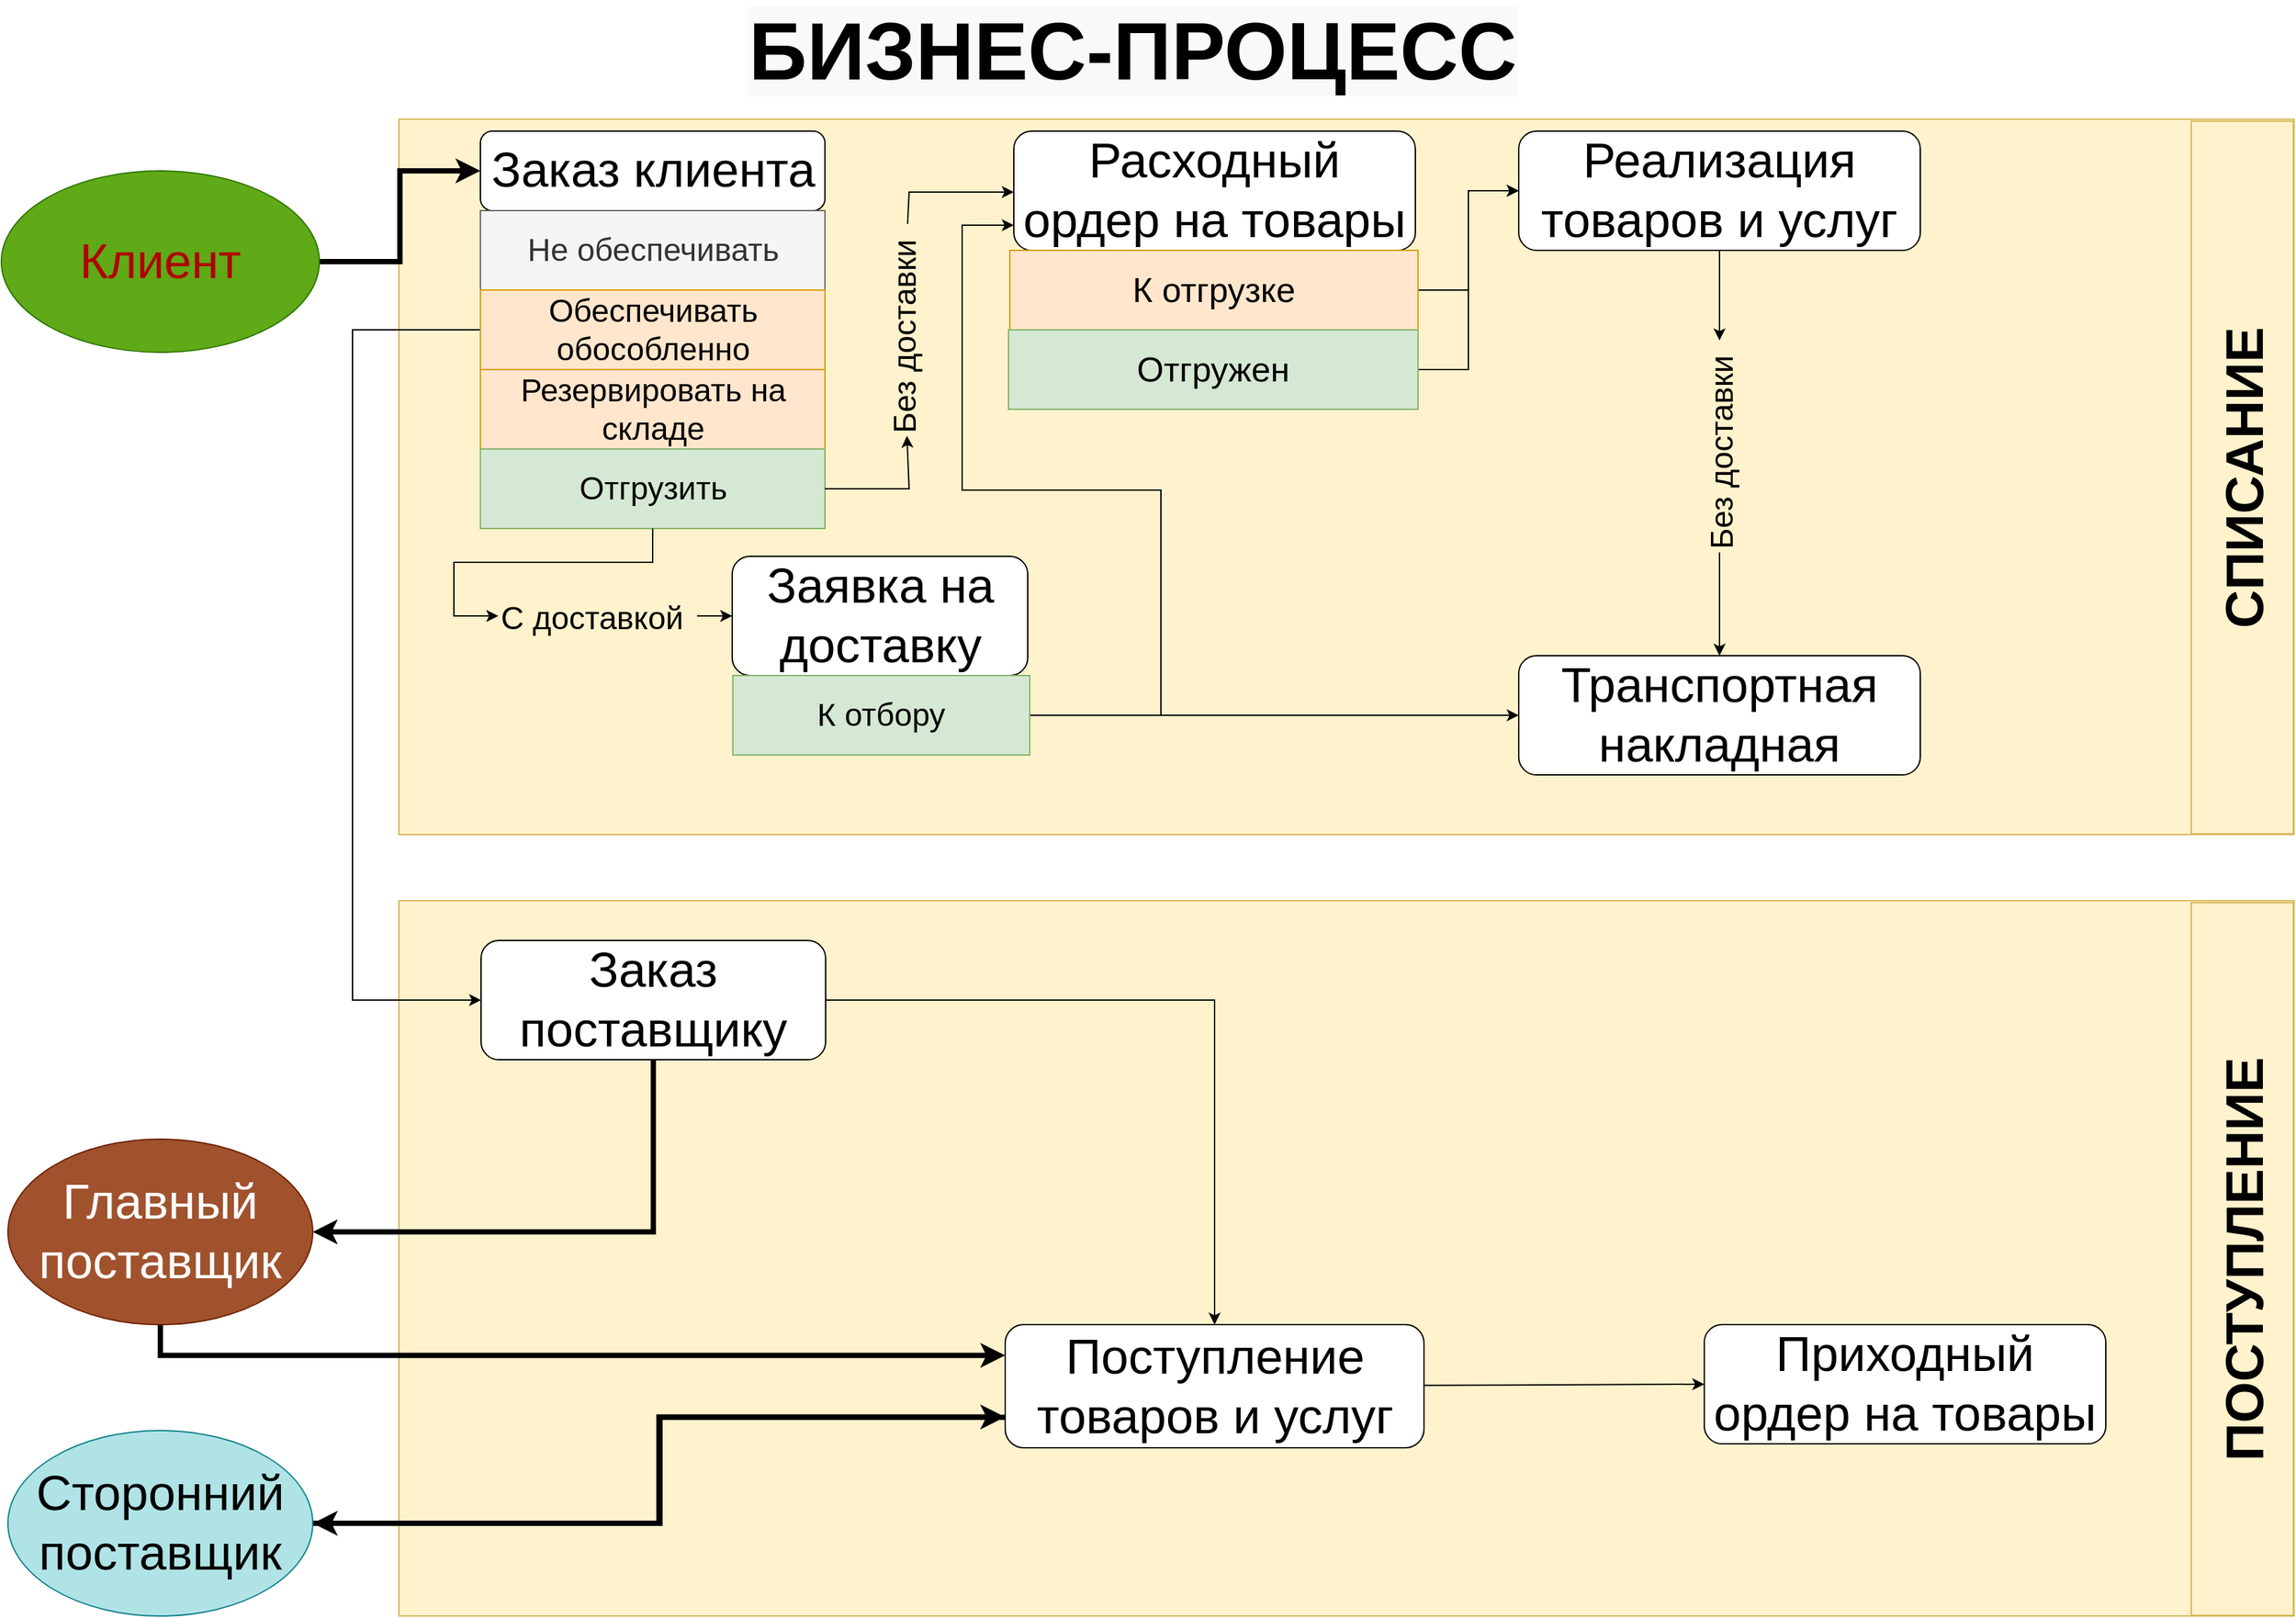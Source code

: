 <mxfile type="github" version="12.2.4" pages="1"><diagram id="ff44883e-f642-bcb2-894b-16b3d25a3f0b" name="Page-1"><mxGraphModel grid="1" dx="2336" dy="1297" gridSize="10" guides="1" tooltips="1" connect="1" arrows="1" fold="1" page="1" pageScale="1.5" pageWidth="1169" pageHeight="826" background="#ffffff" math="0" shadow="0"><root><mxCell id="0" style=";html=1;"/><mxCell id="1" style=";html=1;" parent="0"/><mxCell id="oMpaP64kIfc9-obc2K5m-50" style="rounded=0;whiteSpace=wrap;html=1;fillColor=#fff2cc;strokeColor=#d6b656;" value="" parent="1" vertex="1"><mxGeometry height="540" as="geometry" width="1430" x="320" y="690"/></mxCell><mxCell id="oMpaP64kIfc9-obc2K5m-51" style="rounded=0;whiteSpace=wrap;html=1;fontSize=40;rotation=-90;fontStyle=1;fillColor=#fff2cc;strokeColor=#d6b656;" value="ПОСТУПЛЕНИЕ" parent="1" vertex="1"><mxGeometry height="77" as="geometry" width="538" x="1442" y="922"/></mxCell><mxCell id="oMpaP64kIfc9-obc2K5m-1" style="rounded=0;whiteSpace=wrap;html=1;fillColor=#fff2cc;strokeColor=#d6b656;" value="" parent="1" vertex="1"><mxGeometry height="540" as="geometry" width="1430" x="320" y="100"/></mxCell><mxCell id="oMpaP64kIfc9-obc2K5m-3" style="rounded=1;whiteSpace=wrap;html=1;" value="&lt;font style=&quot;font-size: 37px&quot;&gt;Заказ клиента&lt;/font&gt;" parent="1" vertex="1"><mxGeometry height="60" as="geometry" width="260" x="381.5" y="109"/></mxCell><mxCell id="oMpaP64kIfc9-obc2K5m-4" style="rounded=0;whiteSpace=wrap;html=1;fillColor=#f5f5f5;strokeColor=#666666;fontColor=#333333;" value="&lt;font style=&quot;font-size: 24px&quot;&gt;Не обеспечивать&lt;/font&gt;" parent="1" vertex="1"><mxGeometry height="60" as="geometry" width="260" x="381.5" y="169"/></mxCell><mxCell id="oMpaP64kIfc9-obc2K5m-55" style="edgeStyle=orthogonalEdgeStyle;rounded=0;orthogonalLoop=1;jettySize=auto;html=1;entryX=0;entryY=0.5;entryDx=0;entryDy=0;fontSize=37;" target="oMpaP64kIfc9-obc2K5m-52" parent="1" source="oMpaP64kIfc9-obc2K5m-5" edge="1"><mxGeometry as="geometry" relative="1"><Array as="points"><mxPoint x="285" y="259"/><mxPoint x="285" y="765"/></Array></mxGeometry></mxCell><mxCell id="oMpaP64kIfc9-obc2K5m-5" style="rounded=0;whiteSpace=wrap;html=1;fontSize=24;fillColor=#ffe6cc;strokeColor=#d79b00;" value="Обеспечивать обособленно" parent="1" vertex="1"><mxGeometry height="60" as="geometry" width="260" x="381.5" y="229"/></mxCell><mxCell id="oMpaP64kIfc9-obc2K5m-6" style="rounded=0;whiteSpace=wrap;html=1;fontSize=24;fillColor=#ffe6cc;strokeColor=#d79b00;" value="Резервировать на складе" parent="1" vertex="1"><mxGeometry height="60" as="geometry" width="260" x="381.5" y="289"/></mxCell><mxCell id="oMpaP64kIfc9-obc2K5m-26" style="edgeStyle=orthogonalEdgeStyle;rounded=0;orthogonalLoop=1;jettySize=auto;html=1;fontSize=26;" target="oMpaP64kIfc9-obc2K5m-21" parent="1" source="oMpaP64kIfc9-obc2K5m-31" edge="1"><mxGeometry as="geometry" relative="1"><mxPoint as="targetPoint" x="780" y="150"/><Array as="points"><mxPoint x="705" y="155"/></Array></mxGeometry></mxCell><mxCell id="oMpaP64kIfc9-obc2K5m-28" style="edgeStyle=orthogonalEdgeStyle;rounded=0;orthogonalLoop=1;jettySize=auto;html=1;entryX=0;entryY=0.5;entryDx=0;entryDy=0;fontSize=26;" target="oMpaP64kIfc9-obc2K5m-27" parent="1" source="oMpaP64kIfc9-obc2K5m-32" edge="1"><mxGeometry as="geometry" relative="1"><Array as="points"><mxPoint x="395" y="475"/></Array></mxGeometry></mxCell><mxCell id="oMpaP64kIfc9-obc2K5m-7" style="rounded=0;whiteSpace=wrap;html=1;fontSize=24;fillColor=#d5e8d4;strokeColor=#82b366;" value="Отгрузить" parent="1" vertex="1"><mxGeometry height="60" as="geometry" width="260" x="381.5" y="349"/></mxCell><mxCell id="oMpaP64kIfc9-obc2K5m-15" style="rounded=0;whiteSpace=wrap;html=1;fontSize=40;rotation=-90;fontStyle=1;fillColor=#fff2cc;strokeColor=#d6b656;" value="СПИСАНИЕ" parent="1" vertex="1"><mxGeometry height="77" as="geometry" width="538" x="1442" y="332"/></mxCell><mxCell id="oMpaP64kIfc9-obc2K5m-21" style="rounded=1;whiteSpace=wrap;html=1;" value="&lt;font style=&quot;font-size: 37px&quot;&gt;Расходный ордер на товары&lt;/font&gt;" parent="1" vertex="1"><mxGeometry height="90" as="geometry" width="303" x="784" y="109"/></mxCell><mxCell id="oMpaP64kIfc9-obc2K5m-37" style="edgeStyle=orthogonalEdgeStyle;rounded=0;orthogonalLoop=1;jettySize=auto;html=1;entryX=0;entryY=0.5;entryDx=0;entryDy=0;fontSize=37;" target="oMpaP64kIfc9-obc2K5m-36" parent="1" source="oMpaP64kIfc9-obc2K5m-22" edge="1"><mxGeometry as="geometry" relative="1"/></mxCell><mxCell id="oMpaP64kIfc9-obc2K5m-22" style="rounded=0;whiteSpace=wrap;html=1;fillColor=#ffe6cc;strokeColor=#d79b00;fontSize=26;" value="К отгрузке" parent="1" vertex="1"><mxGeometry height="60" as="geometry" width="308" x="781" y="199"/></mxCell><mxCell id="oMpaP64kIfc9-obc2K5m-39" style="edgeStyle=orthogonalEdgeStyle;rounded=0;orthogonalLoop=1;jettySize=auto;html=1;entryX=0;entryY=0.5;entryDx=0;entryDy=0;fontSize=37;" target="oMpaP64kIfc9-obc2K5m-36" parent="1" source="oMpaP64kIfc9-obc2K5m-23" edge="1"><mxGeometry as="geometry" relative="1"/></mxCell><mxCell id="oMpaP64kIfc9-obc2K5m-23" style="rounded=0;whiteSpace=wrap;html=1;fontSize=26;fillColor=#d5e8d4;strokeColor=#82b366;" value="Отгружен" parent="1" vertex="1"><mxGeometry height="60" as="geometry" width="309" x="780" y="259"/></mxCell><mxCell id="oMpaP64kIfc9-obc2K5m-27" style="rounded=1;whiteSpace=wrap;html=1;" value="&lt;font style=&quot;font-size: 37px&quot;&gt;Заявка на доставку&lt;/font&gt;" parent="1" vertex="1"><mxGeometry height="90" as="geometry" width="223" x="571.5" y="430"/></mxCell><mxCell id="oMpaP64kIfc9-obc2K5m-30" style="edgeStyle=orthogonalEdgeStyle;rounded=0;orthogonalLoop=1;jettySize=auto;html=1;fontSize=24;" target="oMpaP64kIfc9-obc2K5m-21" parent="1" source="oMpaP64kIfc9-obc2K5m-29" edge="1"><mxGeometry as="geometry" relative="1"><mxPoint as="targetPoint" x="780" y="180"/><Array as="points"><mxPoint x="895" y="550"/><mxPoint x="895" y="380"/><mxPoint x="745" y="380"/><mxPoint x="745" y="180"/></Array></mxGeometry></mxCell><mxCell id="oMpaP64kIfc9-obc2K5m-41" style="edgeStyle=orthogonalEdgeStyle;rounded=0;orthogonalLoop=1;jettySize=auto;html=1;entryX=0;entryY=0.5;entryDx=0;entryDy=0;fontSize=37;" target="oMpaP64kIfc9-obc2K5m-40" parent="1" source="oMpaP64kIfc9-obc2K5m-29" edge="1"><mxGeometry as="geometry" relative="1"/></mxCell><mxCell id="oMpaP64kIfc9-obc2K5m-29" style="rounded=0;whiteSpace=wrap;html=1;fillColor=#d5e8d4;strokeColor=#82b366;fontSize=24;" value="К отбору" parent="1" vertex="1"><mxGeometry height="60" as="geometry" width="224" x="572" y="520"/></mxCell><mxCell id="oMpaP64kIfc9-obc2K5m-32" style="text;html=1;resizable=0;points=[];autosize=1;align=left;verticalAlign=top;spacingTop=-4;fontSize=24;" value="С доставкой" parent="1" vertex="1"><mxGeometry height="30" as="geometry" width="150" x="395" y="460"/></mxCell><mxCell id="oMpaP64kIfc9-obc2K5m-33" style="edgeStyle=orthogonalEdgeStyle;rounded=0;orthogonalLoop=1;jettySize=auto;html=1;entryX=0;entryY=0.5;entryDx=0;entryDy=0;fontSize=26;" target="oMpaP64kIfc9-obc2K5m-32" parent="1" source="oMpaP64kIfc9-obc2K5m-7" edge="1"><mxGeometry as="geometry" relative="1"><mxPoint as="sourcePoint" x="395" y="409.0"/><mxPoint as="targetPoint" x="571.667" y="475.333"/><Array as="points"/></mxGeometry></mxCell><mxCell id="oMpaP64kIfc9-obc2K5m-31" style="text;html=1;resizable=0;points=[];autosize=1;align=left;verticalAlign=top;spacingTop=-4;fontSize=24;rotation=-90;" value="Без доставки" parent="1" vertex="1"><mxGeometry height="30" as="geometry" width="160" x="620" y="244"/></mxCell><mxCell id="oMpaP64kIfc9-obc2K5m-35" style="edgeStyle=orthogonalEdgeStyle;rounded=0;orthogonalLoop=1;jettySize=auto;html=1;fontSize=26;" target="oMpaP64kIfc9-obc2K5m-31" parent="1" source="oMpaP64kIfc9-obc2K5m-7" edge="1"><mxGeometry as="geometry" relative="1"><mxPoint as="sourcePoint" x="641.5" y="378.667"/><mxPoint as="targetPoint" x="780" y="150.333"/><Array as="points"><mxPoint x="705" y="379"/></Array></mxGeometry></mxCell><mxCell id="oMpaP64kIfc9-obc2K5m-48" style="edgeStyle=orthogonalEdgeStyle;rounded=0;orthogonalLoop=1;jettySize=auto;html=1;fontSize=37;" target="oMpaP64kIfc9-obc2K5m-40" parent="1" source="oMpaP64kIfc9-obc2K5m-47" edge="1"><mxGeometry as="geometry" relative="1"/></mxCell><mxCell id="oMpaP64kIfc9-obc2K5m-36" style="rounded=1;whiteSpace=wrap;html=1;fontSize=37;" value="Реализация товаров и услуг" parent="1" vertex="1"><mxGeometry height="90" as="geometry" width="303" x="1165" y="109"/></mxCell><mxCell id="oMpaP64kIfc9-obc2K5m-40" style="rounded=1;whiteSpace=wrap;html=1;fontSize=37;" value="Транспортная накладная" parent="1" vertex="1"><mxGeometry height="90" as="geometry" width="303" x="1165" y="505"/></mxCell><mxCell id="oMpaP64kIfc9-obc2K5m-47" style="text;html=1;resizable=0;points=[];autosize=1;align=left;verticalAlign=top;spacingTop=-4;fontSize=24;rotation=-90;" value="Без доставки" parent="1" vertex="1"><mxGeometry height="30" as="geometry" width="160" x="1236.5" y="332"/></mxCell><mxCell id="oMpaP64kIfc9-obc2K5m-49" style="edgeStyle=orthogonalEdgeStyle;rounded=0;orthogonalLoop=1;jettySize=auto;html=1;fontSize=37;" target="oMpaP64kIfc9-obc2K5m-47" parent="1" source="oMpaP64kIfc9-obc2K5m-36" edge="1"><mxGeometry as="geometry" relative="1"><mxPoint as="sourcePoint" x="1316.5" y="199"/><mxPoint as="targetPoint" x="1316.5" y="505"/></mxGeometry></mxCell><mxCell id="oMpaP64kIfc9-obc2K5m-60" style="edgeStyle=orthogonalEdgeStyle;rounded=0;orthogonalLoop=1;jettySize=auto;html=1;entryX=1;entryY=0.5;entryDx=0;entryDy=0;strokeWidth=4;fontSize=37;" target="oMpaP64kIfc9-obc2K5m-58" parent="1" source="oMpaP64kIfc9-obc2K5m-52" edge="1"><mxGeometry as="geometry" relative="1"><Array as="points"><mxPoint x="512" y="940"/></Array></mxGeometry></mxCell><mxCell id="oMpaP64kIfc9-obc2K5m-65" style="edgeStyle=orthogonalEdgeStyle;rounded=0;orthogonalLoop=1;jettySize=auto;html=1;entryX=0.5;entryY=0;entryDx=0;entryDy=0;strokeWidth=1;fontSize=37;" target="oMpaP64kIfc9-obc2K5m-61" parent="1" source="oMpaP64kIfc9-obc2K5m-52" edge="1"><mxGeometry as="geometry" relative="1"/></mxCell><mxCell id="oMpaP64kIfc9-obc2K5m-52" style="rounded=1;whiteSpace=wrap;html=1;" value="&lt;font style=&quot;font-size: 37px&quot;&gt;Заказ поставщику&lt;/font&gt;" parent="1" vertex="1"><mxGeometry height="90" as="geometry" width="260" x="382" y="720"/></mxCell><mxCell id="oMpaP64kIfc9-obc2K5m-57" style="edgeStyle=orthogonalEdgeStyle;rounded=0;orthogonalLoop=1;jettySize=auto;html=1;fontSize=37;strokeWidth=4;" target="oMpaP64kIfc9-obc2K5m-3" parent="1" source="oMpaP64kIfc9-obc2K5m-56" edge="1"><mxGeometry as="geometry" relative="1"/></mxCell><mxCell id="oMpaP64kIfc9-obc2K5m-56" style="ellipse;whiteSpace=wrap;html=1;fontSize=37;fillColor=#60a917;strokeColor=#2D7600;fontColor=#ffffff;" value="&lt;font color=&quot;#b00000&quot;&gt;Клиент&lt;/font&gt;" parent="1" vertex="1"><mxGeometry height="137" as="geometry" width="240" x="20" y="139"/></mxCell><mxCell id="oMpaP64kIfc9-obc2K5m-62" style="edgeStyle=orthogonalEdgeStyle;rounded=0;orthogonalLoop=1;jettySize=auto;html=1;entryX=0;entryY=0.25;entryDx=0;entryDy=0;strokeWidth=4;fontSize=37;" target="oMpaP64kIfc9-obc2K5m-61" parent="1" source="oMpaP64kIfc9-obc2K5m-58" edge="1"><mxGeometry as="geometry" relative="1"><Array as="points"><mxPoint x="140" y="1034"/></Array></mxGeometry></mxCell><mxCell id="oMpaP64kIfc9-obc2K5m-58" style="ellipse;whiteSpace=wrap;html=1;fontSize=37;fillColor=#a0522d;strokeColor=#6D1F00;fontColor=#ffffff;" value="Главный поставщик" parent="1" vertex="1"><mxGeometry height="140" as="geometry" width="230" x="25" y="870"/></mxCell><mxCell id="oMpaP64kIfc9-obc2K5m-63" style="edgeStyle=orthogonalEdgeStyle;rounded=0;orthogonalLoop=1;jettySize=auto;html=1;strokeWidth=4;fontSize=37;entryX=0;entryY=0.75;entryDx=0;entryDy=0;" target="oMpaP64kIfc9-obc2K5m-61" parent="1" source="oMpaP64kIfc9-obc2K5m-59" edge="1"><mxGeometry as="geometry" relative="1"><mxPoint as="targetPoint" x="655" y="1080"/></mxGeometry></mxCell><mxCell id="oMpaP64kIfc9-obc2K5m-59" style="ellipse;whiteSpace=wrap;html=1;fontSize=37;fillColor=#b0e3e6;strokeColor=#0e8088;" value="Сторонний поставщик" parent="1" vertex="1"><mxGeometry height="140" as="geometry" width="230" x="25" y="1090"/></mxCell><mxCell id="oMpaP64kIfc9-obc2K5m-64" style="edgeStyle=orthogonalEdgeStyle;rounded=0;orthogonalLoop=1;jettySize=auto;html=1;entryX=1;entryY=0.5;entryDx=0;entryDy=0;strokeWidth=4;fontSize=37;" target="oMpaP64kIfc9-obc2K5m-59" parent="1" source="oMpaP64kIfc9-obc2K5m-61" edge="1"><mxGeometry as="geometry" relative="1"><Array as="points"><mxPoint x="517" y="1080"/><mxPoint x="517" y="1160"/></Array></mxGeometry></mxCell><mxCell id="oMpaP64kIfc9-obc2K5m-61" style="rounded=1;whiteSpace=wrap;html=1;" value="&lt;font style=&quot;font-size: 37px&quot;&gt;Поступление товаров и услуг&lt;/font&gt;" parent="1" vertex="1"><mxGeometry height="93" as="geometry" width="316" x="777.5" y="1010"/></mxCell><mxCell id="oMpaP64kIfc9-obc2K5m-66" style="rounded=1;whiteSpace=wrap;html=1;" value="&lt;font style=&quot;font-size: 37px&quot;&gt;Приходный ордер на товары&lt;/font&gt;" parent="1" vertex="1"><mxGeometry height="90" as="geometry" width="303" x="1305" y="1010"/></mxCell><mxCell id="oMpaP64kIfc9-obc2K5m-68" style="endArrow=classic;html=1;strokeWidth=1;fontSize=37;entryX=0;entryY=0.5;entryDx=0;entryDy=0;" target="oMpaP64kIfc9-obc2K5m-66" value="" parent="1" source="oMpaP64kIfc9-obc2K5m-61" edge="1"><mxGeometry height="50" as="geometry" width="50" relative="1"><mxPoint as="sourcePoint" x="1093.5" y="1106.5"/><mxPoint as="targetPoint" x="1164.211" y="1056.5"/></mxGeometry></mxCell><mxCell id="oMpaP64kIfc9-obc2K5m-71" style="text;html=1;resizable=0;points=[];autosize=1;align=left;verticalAlign=top;spacingTop=-4;fontSize=61;" value="&lt;span style=&quot;text-align: left ; color: rgb(0 , 0 , 0) ; text-transform: none ; line-height: 1.2 ; text-indent: 0px ; letter-spacing: normal ; font-family: &amp;#34;helvetica&amp;#34; ; font-size: 61px ; font-style: normal ; font-variant: normal ; text-decoration: none ; word-spacing: 0px ; display: inline ; white-space: nowrap ; float: none ; overflow-wrap: normal ; background-color: rgb(248 , 249 , 250)&quot;&gt;&lt;b&gt;БИЗНЕС-ПРОЦЕСС&lt;/b&gt;&lt;/span&gt;" parent="1" vertex="1"><mxGeometry height="70" as="geometry" width="600" x="581.5" y="10"/></mxCell></root></mxGraphModel></diagram></mxfile>